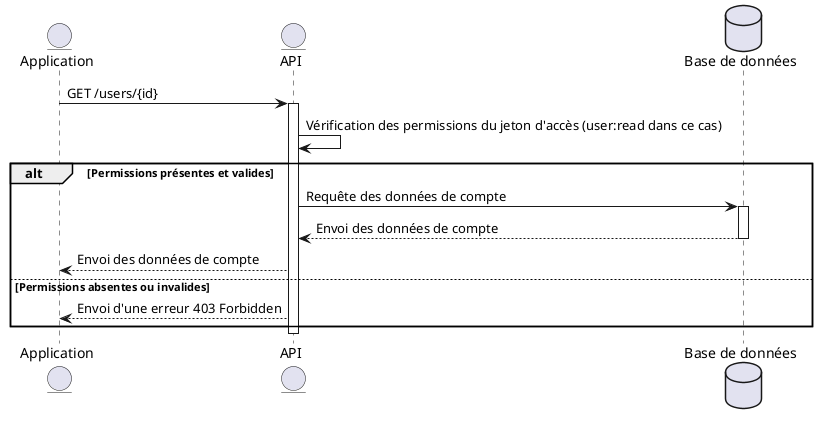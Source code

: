 @startuml authorization
entity "Application" as Client
entity API
database "Base de données" as Database

Client -> API : GET /users/{id}
activate API
API -> API : Vérification des permissions du jeton d'accès (user:read dans ce cas)

alt Permissions présentes et valides
    API -> Database : Requête des données de compte
    activate Database
    Database --> API : Envoi des données de compte
    deactivate Database
    API --> Client : Envoi des données de compte
else Permissions absentes ou invalides
    API --> Client : Envoi d'une erreur 403 Forbidden
end
deactivate API
@enduml
